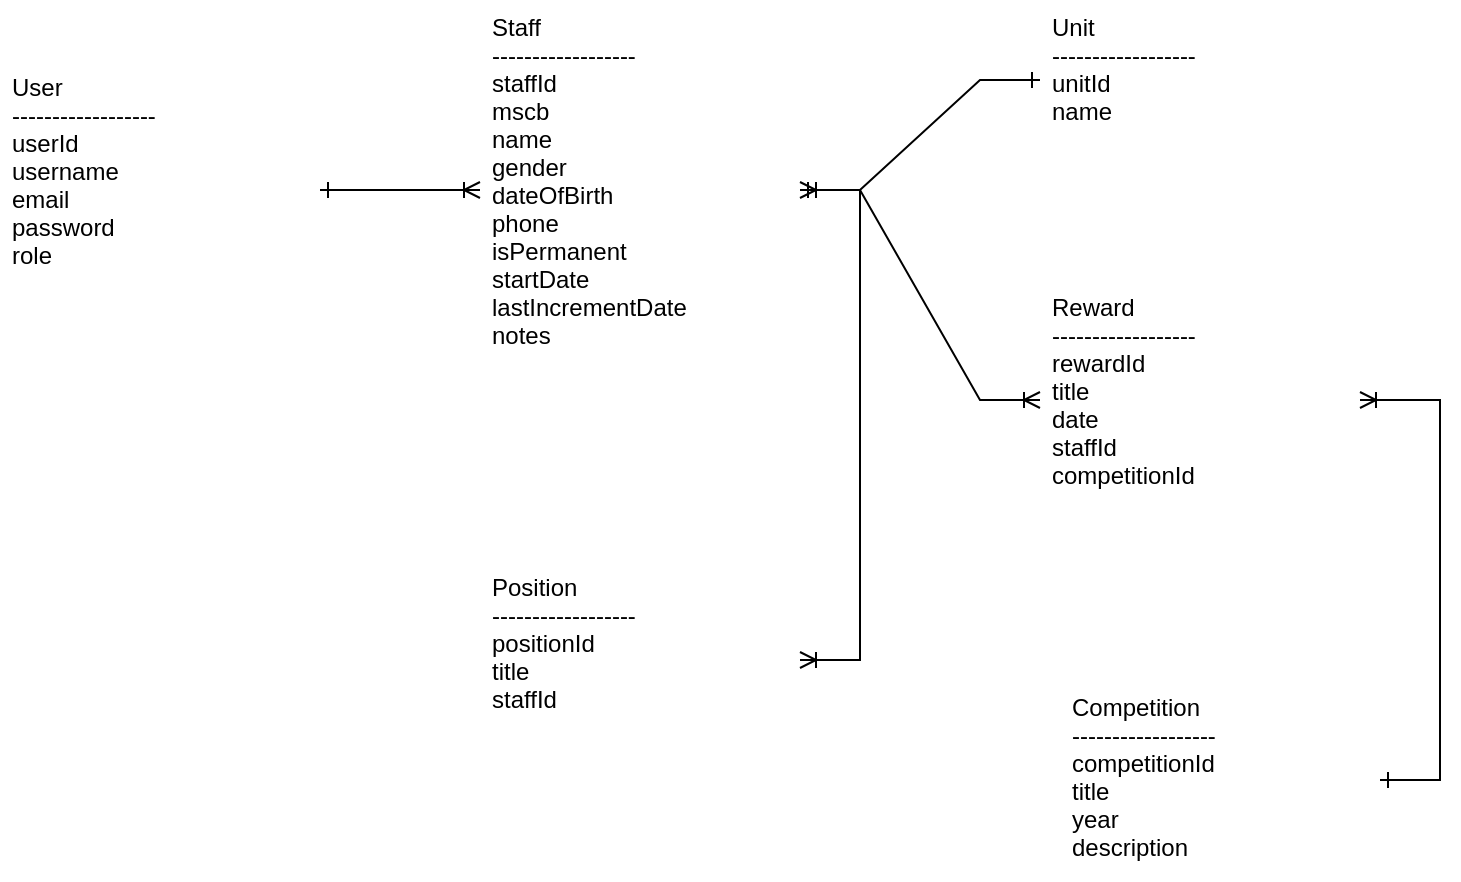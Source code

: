 <mxfile version="25.0.1">
  <diagram name="ERD" id="94JpCtaKanWGOUlhqCrI">
    <mxGraphModel dx="1434" dy="741" grid="1" gridSize="10" guides="1" tooltips="1" connect="1" arrows="1" fold="1" page="1" pageScale="1" pageWidth="850" pageHeight="1100" math="0" shadow="0">
      <root>
        <mxCell id="0" />
        <mxCell id="1" parent="0" />
        <mxCell id="4ln419wwOEbpugGRHM24-29" value="User&#xa;------------------&#xa;userId&#xa;username&#xa;email&#xa;password&#xa;role" style="align=left;strokeColor=none;fillColor=#ffffff;spacingLeft=4;fontSize=12;verticalAlign=top;resizable=0;rotatable=0;part=1;" vertex="1" parent="1">
          <mxGeometry x="40" y="70" width="160" height="130" as="geometry" />
        </mxCell>
        <mxCell id="4ln419wwOEbpugGRHM24-30" value="Staff&#xa;------------------&#xa;staffId&#xa;mscb&#xa;name&#xa;gender&#xa;dateOfBirth&#xa;phone&#xa;isPermanent&#xa;startDate&#xa;lastIncrementDate&#xa;notes" style="align=left;strokeColor=none;fillColor=#ffffff;spacingLeft=4;fontSize=12;verticalAlign=top;resizable=0;rotatable=0;part=1;" vertex="1" parent="1">
          <mxGeometry x="280" y="40" width="160" height="190" as="geometry" />
        </mxCell>
        <mxCell id="4ln419wwOEbpugGRHM24-31" value="Unit&#xa;------------------&#xa;unitId&#xa;name" style="align=left;strokeColor=none;fillColor=#ffffff;spacingLeft=4;fontSize=12;verticalAlign=top;resizable=0;rotatable=0;part=1;" vertex="1" parent="1">
          <mxGeometry x="560" y="40" width="160" height="80" as="geometry" />
        </mxCell>
        <mxCell id="4ln419wwOEbpugGRHM24-32" value="Position&#xa;------------------&#xa;positionId&#xa;title&#xa;staffId" style="align=left;strokeColor=none;fillColor=#ffffff;spacingLeft=4;fontSize=12;verticalAlign=top;resizable=0;rotatable=0;part=1;" vertex="1" parent="1">
          <mxGeometry x="280" y="320" width="160" height="100" as="geometry" />
        </mxCell>
        <mxCell id="4ln419wwOEbpugGRHM24-33" value="Reward&#xa;------------------&#xa;rewardId&#xa;title&#xa;date&#xa;staffId&#xa;competitionId" style="align=left;strokeColor=none;fillColor=#ffffff;spacingLeft=4;fontSize=12;verticalAlign=top;resizable=0;rotatable=0;part=1;" vertex="1" parent="1">
          <mxGeometry x="560" y="180" width="160" height="120" as="geometry" />
        </mxCell>
        <mxCell id="4ln419wwOEbpugGRHM24-34" value="Competition&#xa;------------------&#xa;competitionId&#xa;title&#xa;year&#xa;description" style="align=left;strokeColor=none;fillColor=#ffffff;spacingLeft=4;fontSize=12;verticalAlign=top;resizable=0;rotatable=0;part=1;" vertex="1" parent="1">
          <mxGeometry x="570" y="380" width="160" height="100" as="geometry" />
        </mxCell>
        <mxCell id="4ln419wwOEbpugGRHM24-35" value="" style="edgeStyle=entityRelationEdgeStyle;fontSize=12;html=1;endArrow=ERoneToMany;startArrow=ERone;rounded=0;" edge="1" parent="1" source="4ln419wwOEbpugGRHM24-29" target="4ln419wwOEbpugGRHM24-30">
          <mxGeometry width="100" height="100" relative="1" as="geometry" />
        </mxCell>
        <mxCell id="4ln419wwOEbpugGRHM24-36" value="" style="edgeStyle=entityRelationEdgeStyle;fontSize=12;html=1;endArrow=ERoneToMany;startArrow=ERone;rounded=0;" edge="1" parent="1" source="4ln419wwOEbpugGRHM24-31" target="4ln419wwOEbpugGRHM24-30">
          <mxGeometry width="100" height="100" relative="1" as="geometry" />
        </mxCell>
        <mxCell id="4ln419wwOEbpugGRHM24-37" value="" style="edgeStyle=entityRelationEdgeStyle;fontSize=12;html=1;endArrow=ERoneToMany;startArrow=ERone;rounded=0;" edge="1" parent="1" source="4ln419wwOEbpugGRHM24-30" target="4ln419wwOEbpugGRHM24-32">
          <mxGeometry width="100" height="100" relative="1" as="geometry" />
        </mxCell>
        <mxCell id="4ln419wwOEbpugGRHM24-38" value="" style="edgeStyle=entityRelationEdgeStyle;fontSize=12;html=1;endArrow=ERoneToMany;startArrow=ERone;rounded=0;" edge="1" parent="1" source="4ln419wwOEbpugGRHM24-30" target="4ln419wwOEbpugGRHM24-33">
          <mxGeometry width="100" height="100" relative="1" as="geometry" />
        </mxCell>
        <mxCell id="4ln419wwOEbpugGRHM24-39" value="" style="edgeStyle=entityRelationEdgeStyle;fontSize=12;html=1;endArrow=ERoneToMany;startArrow=ERone;rounded=0;" edge="1" parent="1" source="4ln419wwOEbpugGRHM24-34" target="4ln419wwOEbpugGRHM24-33">
          <mxGeometry width="100" height="100" relative="1" as="geometry" />
        </mxCell>
      </root>
    </mxGraphModel>
  </diagram>
</mxfile>
